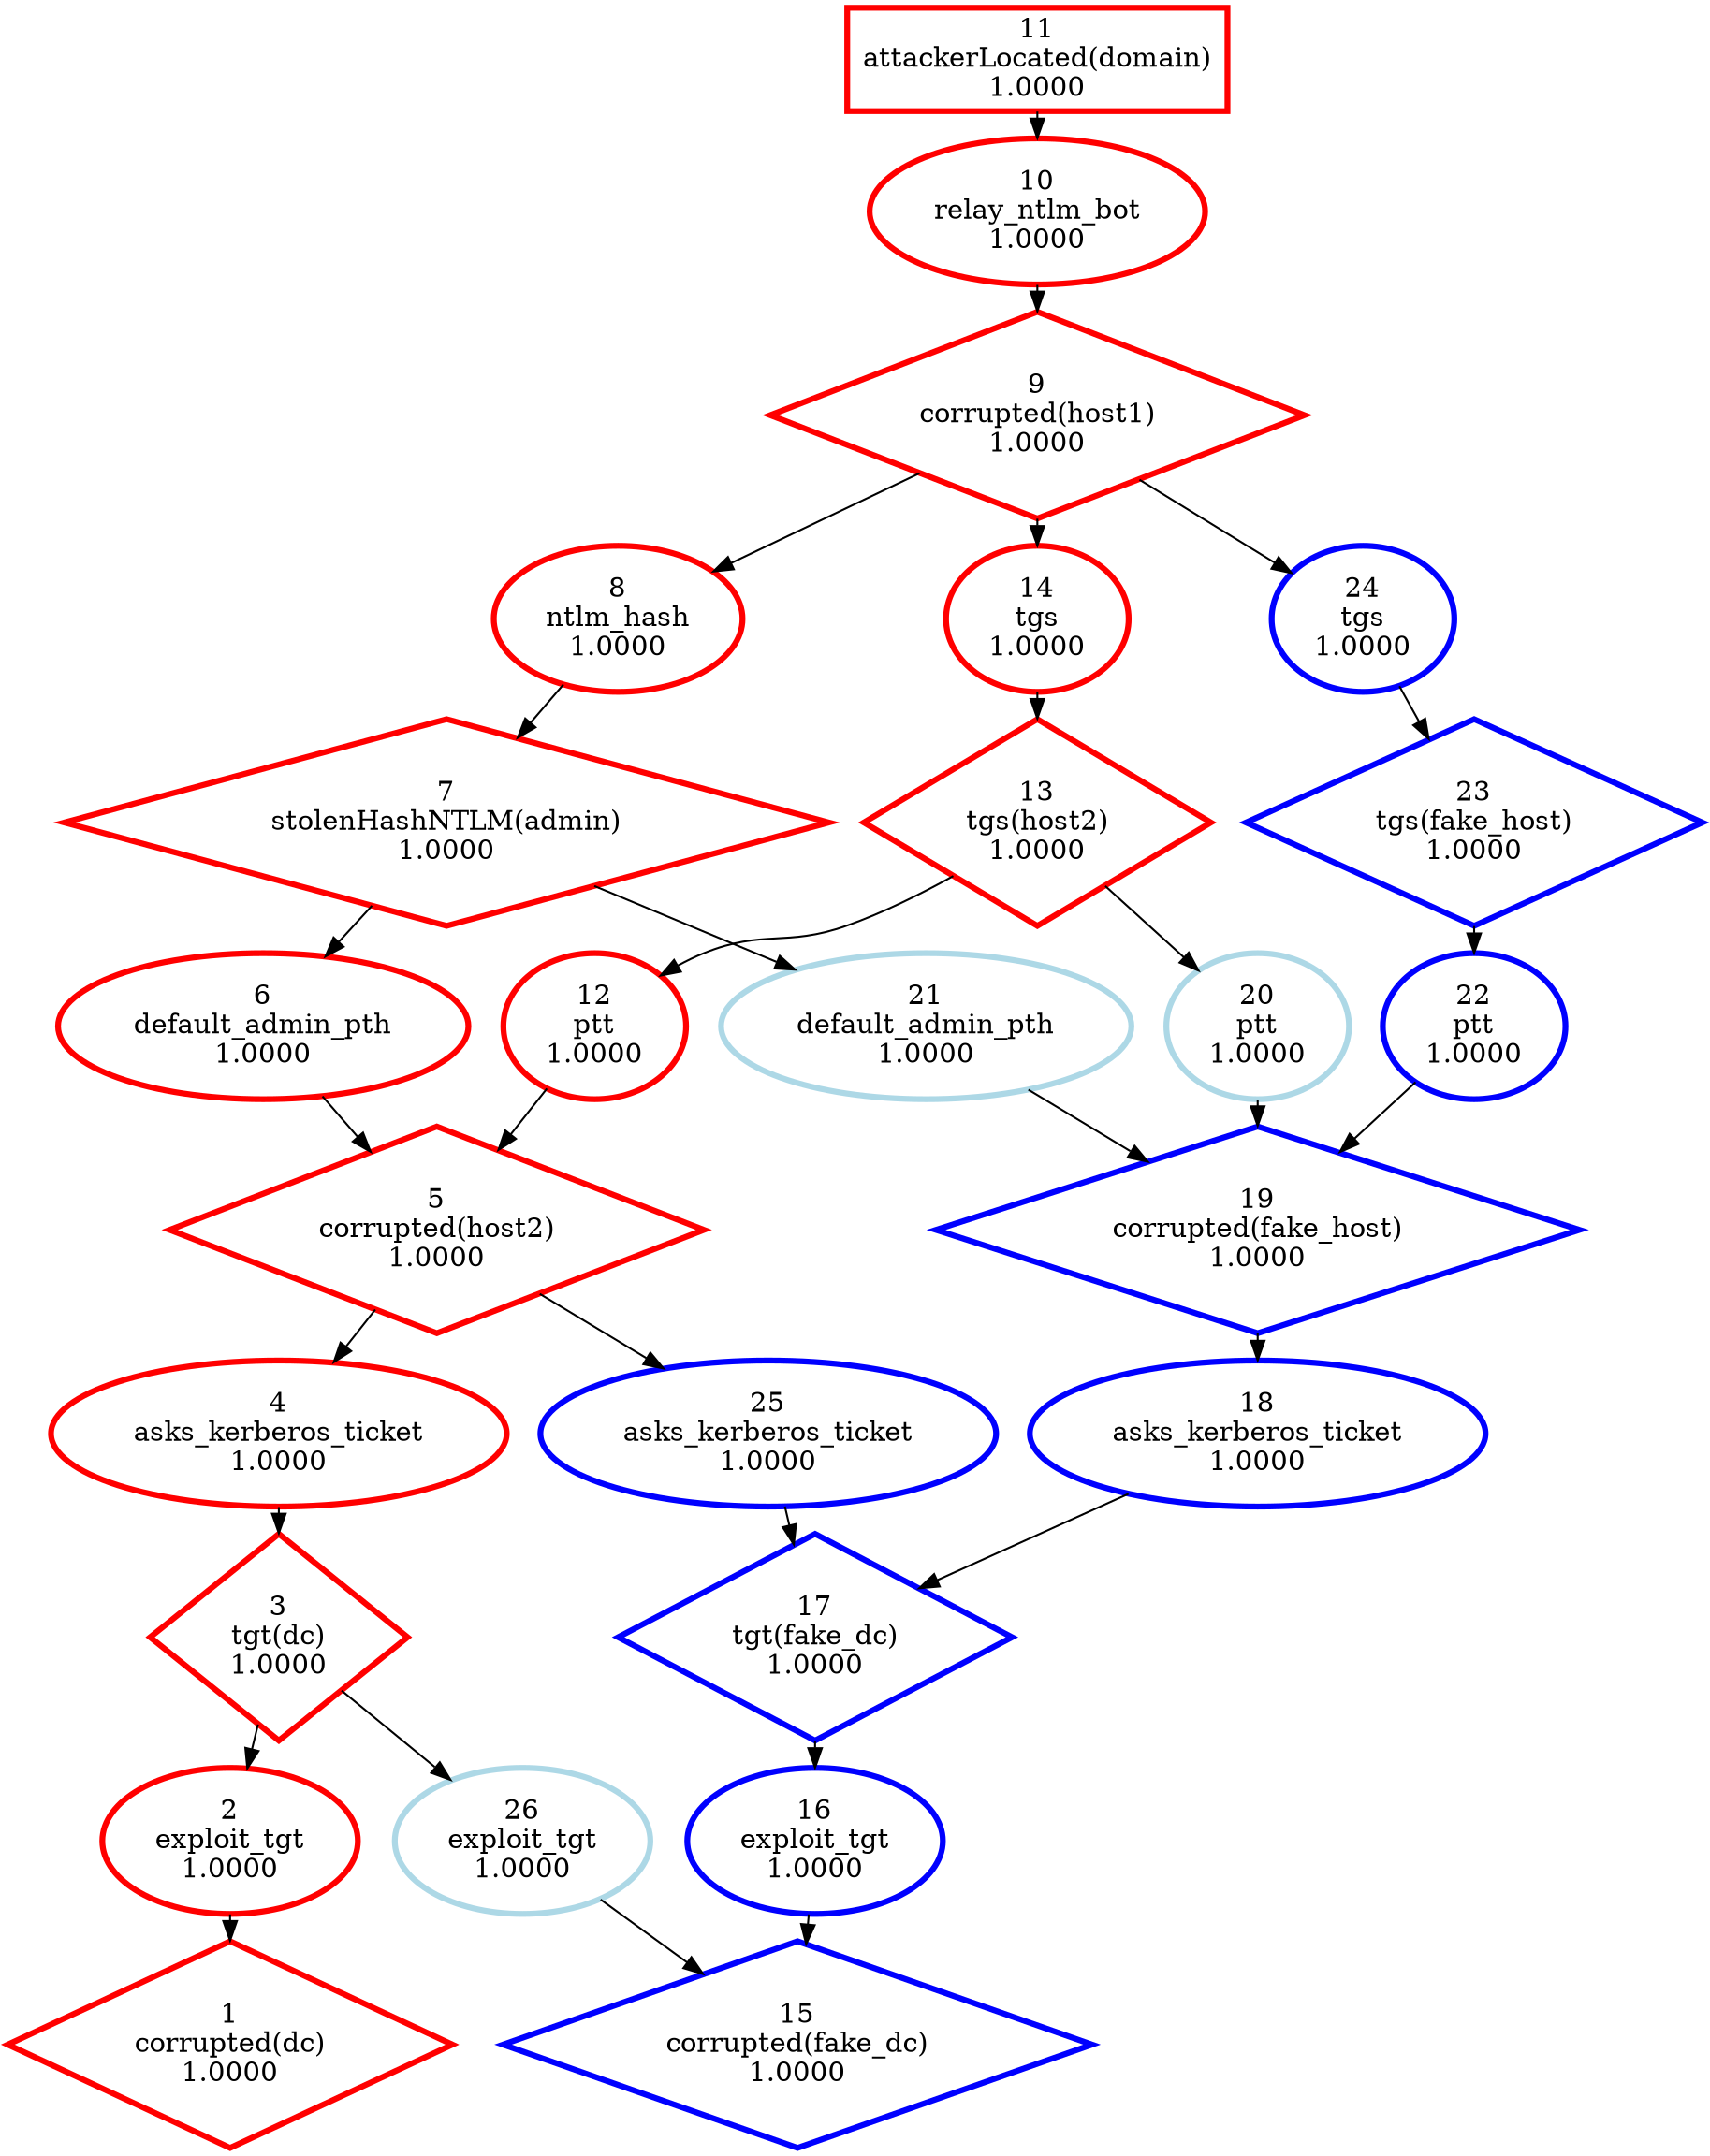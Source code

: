 digraph G {
ranksep=0.2;
  "1" [label="1\ncorrupted(dc)\n1.0000", color="#FF0000", penwidth=3, shape="diamond"];
  "2" [label="2\nexploit_tgt\n1.0000", color="#FF0000", penwidth=3, shape="ellipse"];
  "3" [label="3\ntgt(dc)\n1.0000", color="#FF0000", penwidth=3, shape="diamond"];
  "4" [label="4\nasks_kerberos_ticket\n1.0000", color="#FF0000", penwidth=3, shape="ellipse"];
  "5" [label="5\ncorrupted(host2)\n1.0000", color="#FF0000", penwidth=3, shape="diamond"];
  "6" [label="6\ndefault_admin_pth\n1.0000", color="#FF0000", penwidth=3, shape="ellipse"];
  "7" [label="7\nstolenHashNTLM(admin)\n1.0000", color="#FF0000", penwidth=3, shape="diamond"];
  "8" [label="8\nntlm_hash\n1.0000", color="#FF0000", penwidth=3, shape="ellipse"];
  "9" [label="9\ncorrupted(host1)\n1.0000", color="#FF0000", penwidth=3, shape="diamond"];
  "10" [label="10\nrelay_ntlm_bot\n1.0000", color="#FF0000", penwidth=3, shape="ellipse"];
  "11" [label="11\nattackerLocated(domain)\n1.0000", color="#FF0000", penwidth=3, shape="box"];
  "12" [label="12\nptt\n1.0000", color="#FF0000", penwidth=3, shape="ellipse"];
  "13" [label="13\ntgs(host2)\n1.0000", color="#FF0000", penwidth=3, shape="diamond"];
  "14" [label="14\ntgs\n1.0000", color="#FF0000", penwidth=3, shape="ellipse"];
  "15" [label="15\ncorrupted(fake_dc)\n1.0000", color="blue", penwidth=3, shape="diamond"];
  "16" [label="16\nexploit_tgt\n1.0000", color="blue", penwidth=3, shape="ellipse"];
  "17" [label="17\ntgt(fake_dc)\n1.0000", color="blue", penwidth=3, shape="diamond"];
  "18" [label="18\nasks_kerberos_ticket\n1.0000", color="blue", penwidth=3, shape="ellipse"];
  "19" [label="19\ncorrupted(fake_host)\n1.0000", color="blue", penwidth=3, shape="diamond"];
  "20" [label="20\nptt\n1.0000", color="lightblue", penwidth=3, shape="ellipse"];
  "21" [label="21\ndefault_admin_pth\n1.0000", color="lightblue", penwidth=3, shape="ellipse"];
  "22" [label="22\nptt\n1.0000", color="blue", penwidth=3, shape="ellipse"];
  "23" [label="23\ntgs(fake_host)\n1.0000", color="blue", penwidth=3, shape="diamond"];
  "24" [label="24\ntgs\n1.0000", color="blue", penwidth=3, shape="ellipse"];
  "25" [label="25\nasks_kerberos_ticket\n1.0000", color="blue", penwidth=3, shape="ellipse"];
  "26" [label="26\nexploit_tgt\n1.0000", color="lightblue", penwidth=3, shape="ellipse"];
  "11" -> "10";
  "10" -> "9";
  "9" -> "8";
  "9" -> "14";
  "9" -> "24";
  "8" -> "7";
  "7" -> "6";
  "7" -> "21";
  "6" -> "5";
  "5" -> "4";
  "5" -> "25";
  "14" -> "13";
  "13" -> "12";
  "13" -> "20";
  "12" -> "5";
  "4" -> "3";
  "3" -> "2";
  "3" -> "26";
  "2" -> "1";
  "20" -> "19";
  "19" -> "18";
  "21" -> "19";
  "24" -> "23";
  "23" -> "22";
  "22" -> "19";
  "18" -> "17";
  "17" -> "16";
  "25" -> "17";
  "16" -> "15";
  "26" -> "15";
}